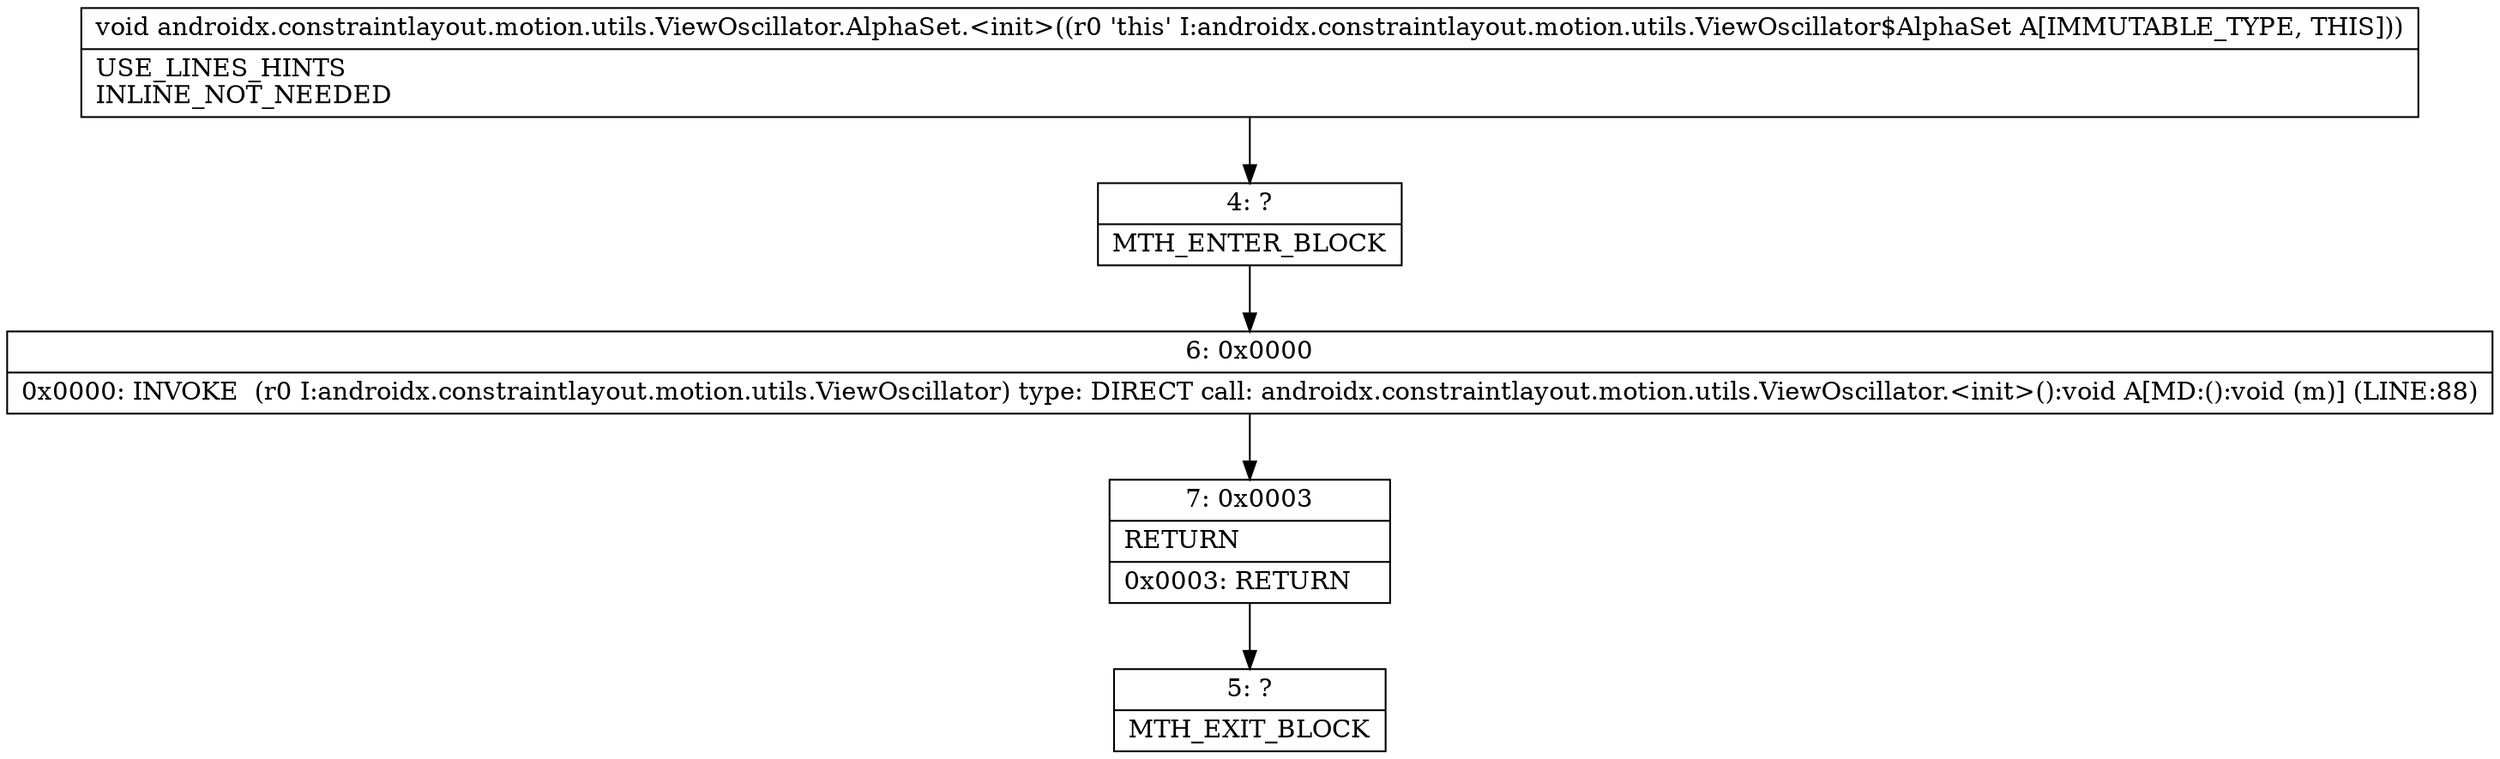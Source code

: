 digraph "CFG forandroidx.constraintlayout.motion.utils.ViewOscillator.AlphaSet.\<init\>()V" {
Node_4 [shape=record,label="{4\:\ ?|MTH_ENTER_BLOCK\l}"];
Node_6 [shape=record,label="{6\:\ 0x0000|0x0000: INVOKE  (r0 I:androidx.constraintlayout.motion.utils.ViewOscillator) type: DIRECT call: androidx.constraintlayout.motion.utils.ViewOscillator.\<init\>():void A[MD:():void (m)] (LINE:88)\l}"];
Node_7 [shape=record,label="{7\:\ 0x0003|RETURN\l|0x0003: RETURN   \l}"];
Node_5 [shape=record,label="{5\:\ ?|MTH_EXIT_BLOCK\l}"];
MethodNode[shape=record,label="{void androidx.constraintlayout.motion.utils.ViewOscillator.AlphaSet.\<init\>((r0 'this' I:androidx.constraintlayout.motion.utils.ViewOscillator$AlphaSet A[IMMUTABLE_TYPE, THIS]))  | USE_LINES_HINTS\lINLINE_NOT_NEEDED\l}"];
MethodNode -> Node_4;Node_4 -> Node_6;
Node_6 -> Node_7;
Node_7 -> Node_5;
}

